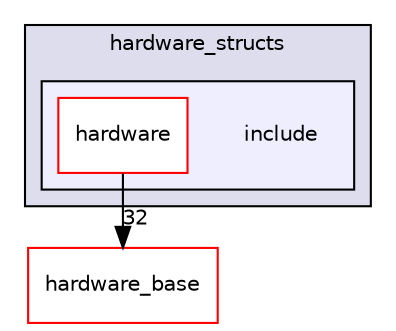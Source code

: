 digraph "hardware_structs/include" {
  compound=true
  node [ fontsize="10", fontname="Helvetica"];
  edge [ labelfontsize="10", labelfontname="Helvetica"];
  subgraph clusterdir_bdd38da43c2782219f3949d7464bba5f {
    graph [ bgcolor="#ddddee", pencolor="black", label="hardware_structs" fontname="Helvetica", fontsize="10", URL="dir_bdd38da43c2782219f3949d7464bba5f.html"]
  subgraph clusterdir_f1d3ed64a95a2c25a7eba37ee17c637a {
    graph [ bgcolor="#eeeeff", pencolor="black", label="" URL="dir_f1d3ed64a95a2c25a7eba37ee17c637a.html"];
    dir_f1d3ed64a95a2c25a7eba37ee17c637a [shape=plaintext label="include"];
    dir_743a91b1378b9beef9c08fe2eb385263 [shape=box label="hardware" color="red" fillcolor="white" style="filled" URL="dir_743a91b1378b9beef9c08fe2eb385263.html"];
  }
  }
  dir_c6c7f251ebac20a0f78c139a1ca1c75c [shape=box label="hardware_base" fillcolor="white" style="filled" color="red" URL="dir_c6c7f251ebac20a0f78c139a1ca1c75c.html"];
  dir_743a91b1378b9beef9c08fe2eb385263->dir_c6c7f251ebac20a0f78c139a1ca1c75c [headlabel="32", labeldistance=1.5 headhref="dir_000052_000059.html"];
}
